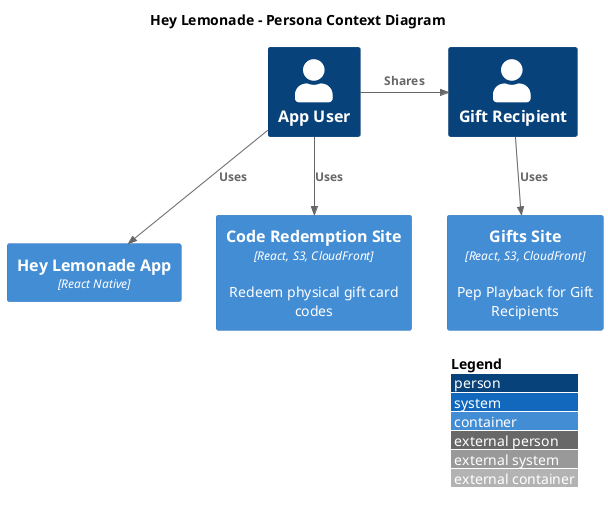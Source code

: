@startuml Context

title Hey Lemonade - Persona Context Diagram

!include <C4/C4_Context>
!include <C4/C4_Container>

LAYOUT_WITH_LEGEND()

Person(user, "App User")
Person(recipient, "Gift Recipient")

Container(app, "Hey Lemonade App", "React Native")

Container(gifts, "Gifts Site", "React, S3, CloudFront", "Pep Playback for Gift Recipients")
Container(redeem, "Code Redemption Site", "React, S3, CloudFront", "Redeem physical gift card codes")

Rel(user, app, "Uses")
Rel(user, redeem, "Uses")

Rel_R(user, recipient, "Shares")

Rel(recipient, gifts, "Uses")

@enduml